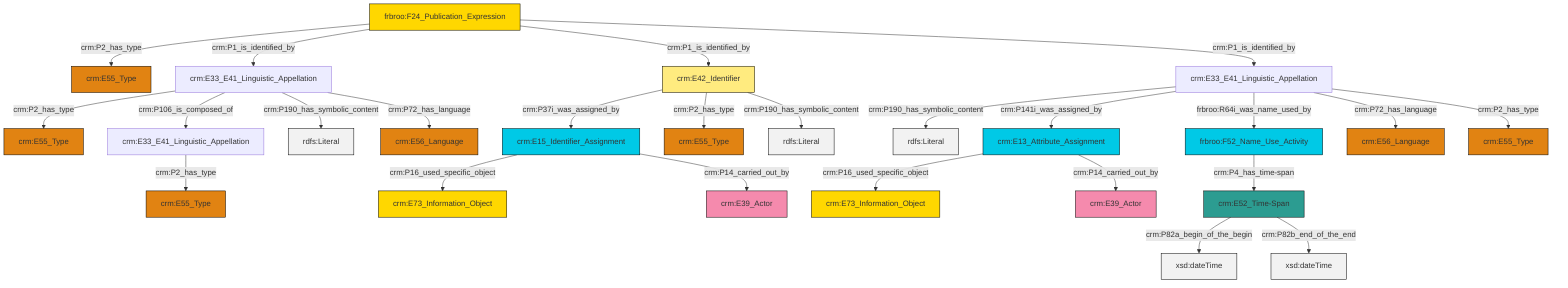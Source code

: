 graph TD
classDef Literal fill:#f2f2f2,stroke:#000000;
classDef CRM_Entity fill:#FFFFFF,stroke:#000000;
classDef Temporal_Entity fill:#00C9E6, stroke:#000000;
classDef Type fill:#E18312, stroke:#000000;
classDef Time-Span fill:#2C9C91, stroke:#000000;
classDef Appellation fill:#FFEB7F, stroke:#000000;
classDef Place fill:#008836, stroke:#000000;
classDef Persistent_Item fill:#B266B2, stroke:#000000;
classDef Conceptual_Object fill:#FFD700, stroke:#000000;
classDef Physical_Thing fill:#D2B48C, stroke:#000000;
classDef Actor fill:#f58aad, stroke:#000000;
classDef PC_Classes fill:#4ce600, stroke:#000000;
classDef Multi fill:#cccccc,stroke:#000000;

4["frbroo:F24_Publication_Expression"]:::Conceptual_Object -->|crm:P2_has_type| 5["crm:E55_Type"]:::Type
8["crm:E33_E41_Linguistic_Appellation"]:::Default -->|crm:P2_has_type| 9["crm:E55_Type"]:::Type
2["crm:E33_E41_Linguistic_Appellation"]:::Default -->|crm:P190_has_symbolic_content| 12[rdfs:Literal]:::Literal
17["crm:E42_Identifier"]:::Appellation -->|crm:P37i_was_assigned_by| 6["crm:E15_Identifier_Assignment"]:::Temporal_Entity
4["frbroo:F24_Publication_Expression"]:::Conceptual_Object -->|crm:P1_is_identified_by| 21["crm:E33_E41_Linguistic_Appellation"]:::Default
21["crm:E33_E41_Linguistic_Appellation"]:::Default -->|crm:P2_has_type| 22["crm:E55_Type"]:::Type
6["crm:E15_Identifier_Assignment"]:::Temporal_Entity -->|crm:P16_used_specific_object| 10["crm:E73_Information_Object"]:::Conceptual_Object
17["crm:E42_Identifier"]:::Appellation -->|crm:P2_has_type| 30["crm:E55_Type"]:::Type
2["crm:E33_E41_Linguistic_Appellation"]:::Default -->|crm:P141i_was_assigned_by| 28["crm:E13_Attribute_Assignment"]:::Temporal_Entity
4["frbroo:F24_Publication_Expression"]:::Conceptual_Object -->|crm:P1_is_identified_by| 17["crm:E42_Identifier"]:::Appellation
21["crm:E33_E41_Linguistic_Appellation"]:::Default -->|crm:P106_is_composed_of| 8["crm:E33_E41_Linguistic_Appellation"]:::Default
28["crm:E13_Attribute_Assignment"]:::Temporal_Entity -->|crm:P16_used_specific_object| 32["crm:E73_Information_Object"]:::Conceptual_Object
13["crm:E52_Time-Span"]:::Time-Span -->|crm:P82a_begin_of_the_begin| 33[xsd:dateTime]:::Literal
21["crm:E33_E41_Linguistic_Appellation"]:::Default -->|crm:P190_has_symbolic_content| 34[rdfs:Literal]:::Literal
2["crm:E33_E41_Linguistic_Appellation"]:::Default -->|frbroo:R64i_was_name_used_by| 19["frbroo:F52_Name_Use_Activity"]:::Temporal_Entity
19["frbroo:F52_Name_Use_Activity"]:::Temporal_Entity -->|crm:P4_has_time-span| 13["crm:E52_Time-Span"]:::Time-Span
6["crm:E15_Identifier_Assignment"]:::Temporal_Entity -->|crm:P14_carried_out_by| 15["crm:E39_Actor"]:::Actor
21["crm:E33_E41_Linguistic_Appellation"]:::Default -->|crm:P72_has_language| 35["crm:E56_Language"]:::Type
28["crm:E13_Attribute_Assignment"]:::Temporal_Entity -->|crm:P14_carried_out_by| 0["crm:E39_Actor"]:::Actor
17["crm:E42_Identifier"]:::Appellation -->|crm:P190_has_symbolic_content| 36[rdfs:Literal]:::Literal
2["crm:E33_E41_Linguistic_Appellation"]:::Default -->|crm:P72_has_language| 37["crm:E56_Language"]:::Type
4["frbroo:F24_Publication_Expression"]:::Conceptual_Object -->|crm:P1_is_identified_by| 2["crm:E33_E41_Linguistic_Appellation"]:::Default
13["crm:E52_Time-Span"]:::Time-Span -->|crm:P82b_end_of_the_end| 38[xsd:dateTime]:::Literal
2["crm:E33_E41_Linguistic_Appellation"]:::Default -->|crm:P2_has_type| 42["crm:E55_Type"]:::Type